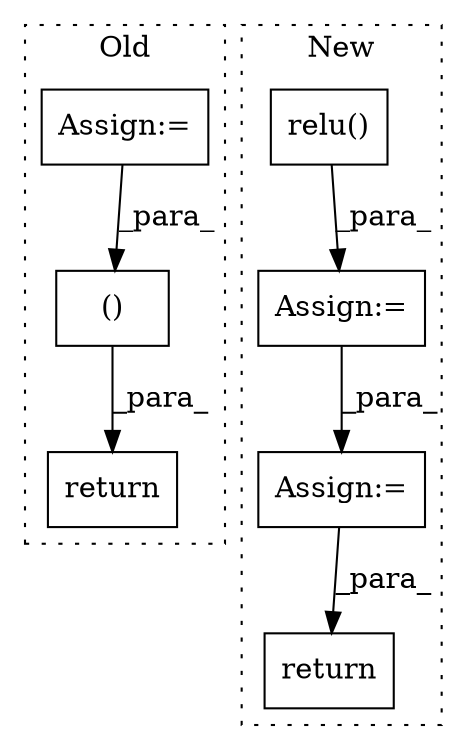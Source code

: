 digraph G {
subgraph cluster0 {
1 [label="()" a="54" s="1814" l="3" shape="box"];
3 [label="Assign:=" a="68" s="1703" l="3" shape="box"];
6 [label="return" a="93" s="1801" l="7" shape="box"];
label = "Old";
style="dotted";
}
subgraph cluster1 {
2 [label="relu()" a="75" s="1899,1920" l="10,1" shape="box"];
4 [label="Assign:=" a="68" s="1966" l="3" shape="box"];
5 [label="Assign:=" a="68" s="1896" l="3" shape="box"];
7 [label="return" a="93" s="1989" l="7" shape="box"];
label = "New";
style="dotted";
}
1 -> 6 [label="_para_"];
2 -> 5 [label="_para_"];
3 -> 1 [label="_para_"];
4 -> 7 [label="_para_"];
5 -> 4 [label="_para_"];
}